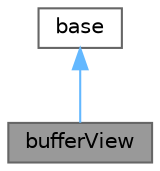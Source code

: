 digraph "bufferView"
{
 // LATEX_PDF_SIZE
  bgcolor="transparent";
  edge [fontname=Helvetica,fontsize=10,labelfontname=Helvetica,labelfontsize=10];
  node [fontname=Helvetica,fontsize=10,shape=box,height=0.2,width=0.4];
  Node1 [id="Node000001",label="bufferView",height=0.2,width=0.4,color="gray40", fillcolor="grey60", style="filled", fontcolor="black",tooltip="glTF buffer view - provides a view/slice of the glTF buffer"];
  Node2 -> Node1 [id="edge1_Node000001_Node000002",dir="back",color="steelblue1",style="solid",tooltip=" "];
  Node2 [id="Node000002",label="base",height=0.2,width=0.4,color="gray40", fillcolor="white", style="filled",URL="$classFoam_1_1glTF_1_1base.html",tooltip="Base class for glTF entities."];
}

